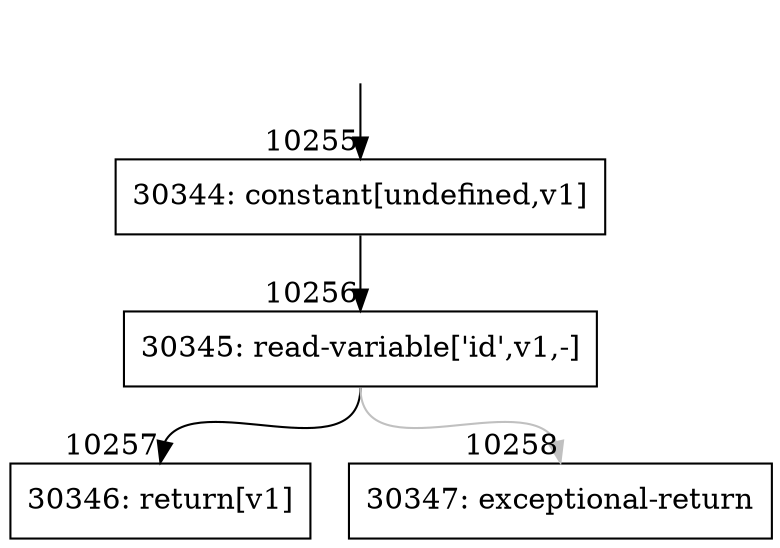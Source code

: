 digraph {
rankdir="TD"
BB_entry736[shape=none,label=""];
BB_entry736 -> BB10255 [tailport=s, headport=n, headlabel="    10255"]
BB10255 [shape=record label="{30344: constant[undefined,v1]}" ] 
BB10255 -> BB10256 [tailport=s, headport=n, headlabel="      10256"]
BB10256 [shape=record label="{30345: read-variable['id',v1,-]}" ] 
BB10256 -> BB10257 [tailport=s, headport=n, headlabel="      10257"]
BB10256 -> BB10258 [tailport=s, headport=n, color=gray, headlabel="      10258"]
BB10257 [shape=record label="{30346: return[v1]}" ] 
BB10258 [shape=record label="{30347: exceptional-return}" ] 
//#$~ 14359
}
